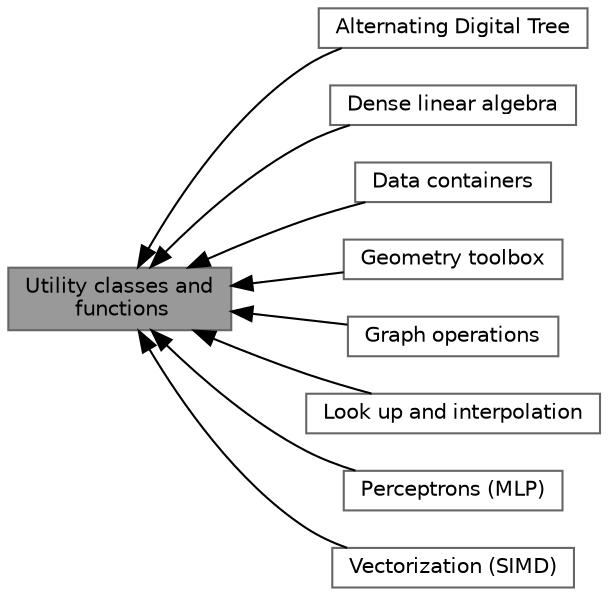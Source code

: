 digraph "Utility classes and functions"
{
 // LATEX_PDF_SIZE
  bgcolor="transparent";
  edge [fontname=Helvetica,fontsize=10,labelfontname=Helvetica,labelfontsize=10];
  node [fontname=Helvetica,fontsize=10,shape=box,height=0.2,width=0.4];
  rankdir=LR;
  Node5 [id="Node000005",label="Alternating Digital Tree",height=0.2,width=0.4,color="grey40", fillcolor="white", style="filled",URL="$group__ADT.html",tooltip="Tree-based searches (minimum distance, containment, etc.)."];
  Node6 [id="Node000006",label="Dense linear algebra",height=0.2,width=0.4,color="grey40", fillcolor="white", style="filled",URL="$group__BLAS.html",tooltip="Linear algebra functions and classes."];
  Node3 [id="Node000003",label="Data containers",height=0.2,width=0.4,color="grey40", fillcolor="white", style="filled",URL="$group__Containers.html",tooltip="Container classes (vectors, matrices, ND-arrays, etc.)."];
  Node2 [id="Node000002",label="Geometry toolbox",height=0.2,width=0.4,color="grey40", fillcolor="white", style="filled",URL="$group__GeometryToolbox.html",tooltip="Common geometry operations."];
  Node7 [id="Node000007",label="Graph operations",height=0.2,width=0.4,color="grey40", fillcolor="white", style="filled",URL="$group__Graph.html",tooltip="Classes to represent graphs and functions to manipulate them (coloring, etc.)."];
  Node4 [id="Node000004",label="Look up and interpolation",height=0.2,width=0.4,color="grey40", fillcolor="white", style="filled",URL="$group__LookUpInterp.html",tooltip="Data look up and interpolation."];
  Node9 [id="Node000009",label="Perceptrons (MLP)",height=0.2,width=0.4,color="grey40", fillcolor="white", style="filled",URL="$group__Multi-Layer.html",tooltip="Data look up and interpolation via dense, feed-forward multi-layer perceptrons."];
  Node8 [id="Node000008",label="Vectorization (SIMD)",height=0.2,width=0.4,color="grey40", fillcolor="white", style="filled",URL="$group__SIMD.html",tooltip="Classes for explicit (done by the programmer) vectorization (SIMD) of computations."];
  Node1 [id="Node000001",label="Utility classes and\l functions",height=0.2,width=0.4,color="gray40", fillcolor="grey60", style="filled", fontcolor="black",tooltip="Several classes and functions that implement common operations."];
  Node1->Node2 [shape=plaintext, dir="back", style="solid"];
  Node1->Node3 [shape=plaintext, dir="back", style="solid"];
  Node1->Node4 [shape=plaintext, dir="back", style="solid"];
  Node1->Node5 [shape=plaintext, dir="back", style="solid"];
  Node1->Node6 [shape=plaintext, dir="back", style="solid"];
  Node1->Node7 [shape=plaintext, dir="back", style="solid"];
  Node1->Node8 [shape=plaintext, dir="back", style="solid"];
  Node1->Node9 [shape=plaintext, dir="back", style="solid"];
}
